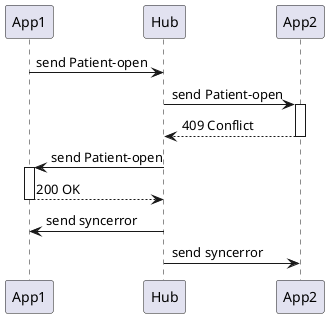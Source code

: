 @startuml

   App1 -> Hub: send Patient-open
   Hub -> App2++: send Patient-open
   Hub <-- App2--: 409 Conflict
   Hub -> App1++: send Patient-open
   Hub <-- App1--: 200 OK
   Hub -> App1: send syncerror
   Hub -> App2: send syncerror
   
@enduml
